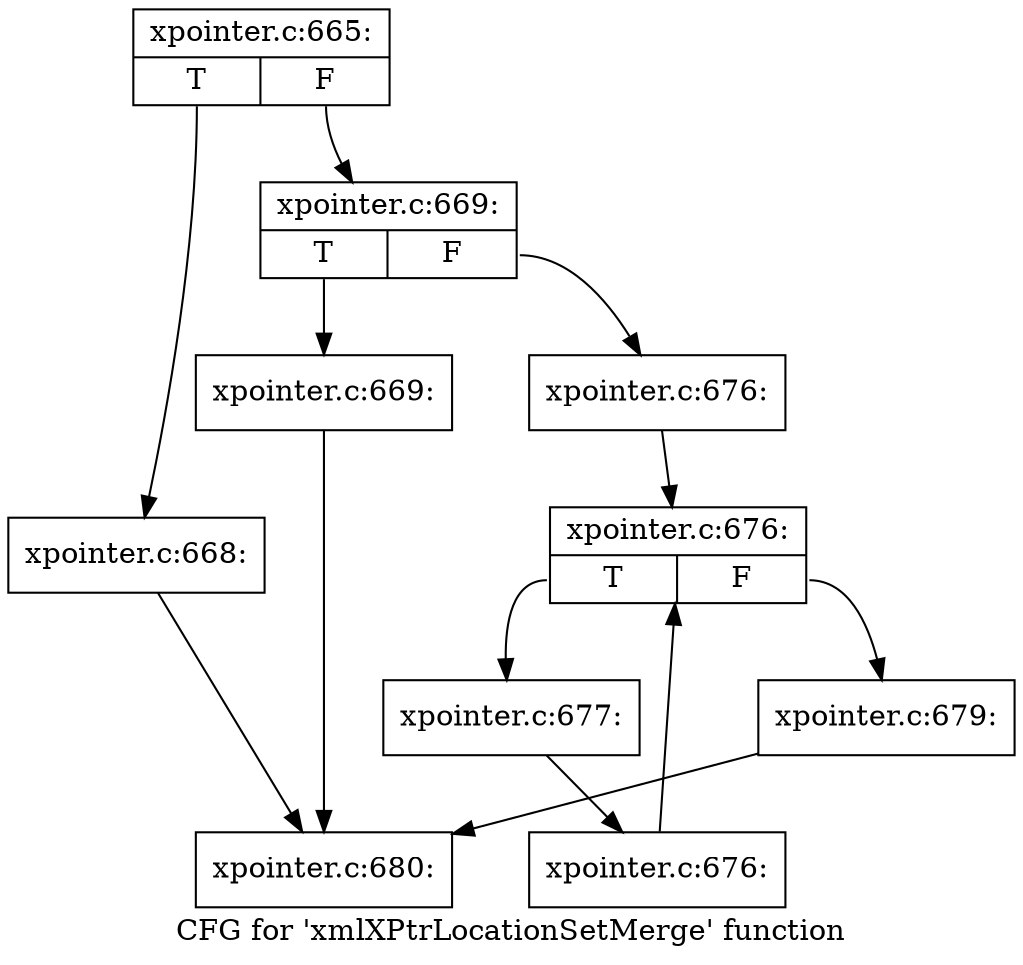 digraph "CFG for 'xmlXPtrLocationSetMerge' function" {
	label="CFG for 'xmlXPtrLocationSetMerge' function";

	Node0x55f690433ff0 [shape=record,label="{xpointer.c:665:|{<s0>T|<s1>F}}"];
	Node0x55f690433ff0:s0 -> Node0x55f6904360b0;
	Node0x55f690433ff0:s1 -> Node0x55f690436100;
	Node0x55f6904360b0 [shape=record,label="{xpointer.c:668:}"];
	Node0x55f6904360b0 -> Node0x55f69035b800;
	Node0x55f690436100 [shape=record,label="{xpointer.c:669:|{<s0>T|<s1>F}}"];
	Node0x55f690436100:s0 -> Node0x55f690436530;
	Node0x55f690436100:s1 -> Node0x55f690436580;
	Node0x55f690436530 [shape=record,label="{xpointer.c:669:}"];
	Node0x55f690436530 -> Node0x55f69035b800;
	Node0x55f690436580 [shape=record,label="{xpointer.c:676:}"];
	Node0x55f690436580 -> Node0x55f690436ba0;
	Node0x55f690436ba0 [shape=record,label="{xpointer.c:676:|{<s0>T|<s1>F}}"];
	Node0x55f690436ba0:s0 -> Node0x55f690436e80;
	Node0x55f690436ba0:s1 -> Node0x55f690436a40;
	Node0x55f690436e80 [shape=record,label="{xpointer.c:677:}"];
	Node0x55f690436e80 -> Node0x55f690436df0;
	Node0x55f690436df0 [shape=record,label="{xpointer.c:676:}"];
	Node0x55f690436df0 -> Node0x55f690436ba0;
	Node0x55f690436a40 [shape=record,label="{xpointer.c:679:}"];
	Node0x55f690436a40 -> Node0x55f69035b800;
	Node0x55f69035b800 [shape=record,label="{xpointer.c:680:}"];
}
